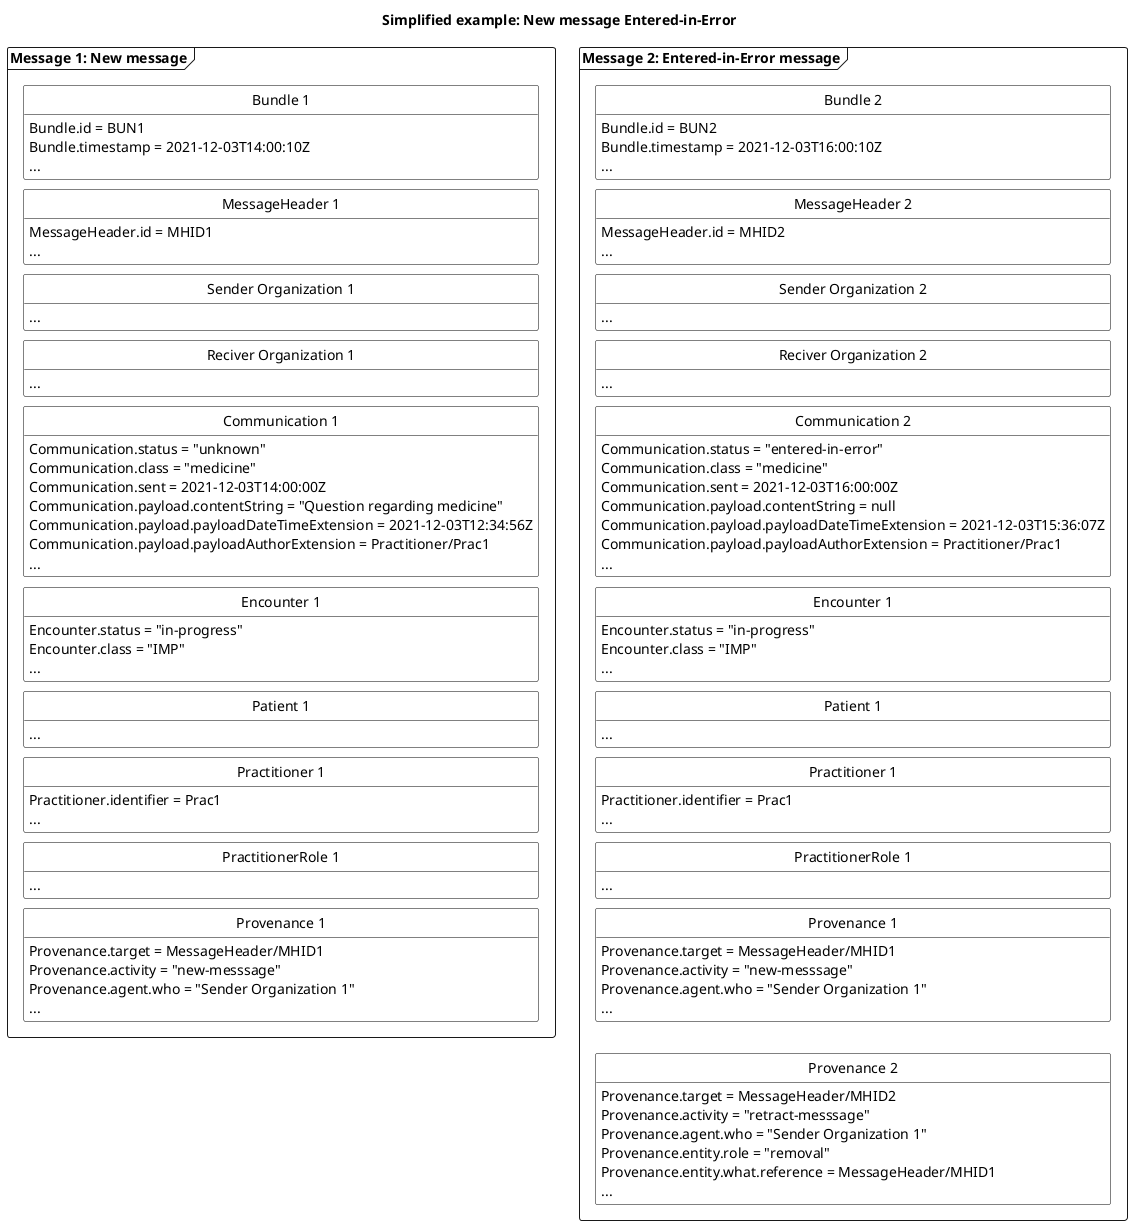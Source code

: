 @startuml CCNewMessageEnteredInError

'layout
skinparam class {
    BackgroundColor White
    BorderColor Black
    ArrowColor Black
  }
hide circle
hide empty members
skinparam SameClassWidth true
skinparam Ranksep 10


'title
title Simplified example: New message Entered-in-Error

'Message 1: New message
package "Message 1: New message" as new <<Frame>>{
    class "Bundle 1" as newB {
        Bundle.id = BUN1
        Bundle.timestamp = 2021-12-03T14:00:10Z
        ...
    }
    class "MessageHeader 1" as newMH{
        MessageHeader.id = MHID1
        ...
    }
    class "Sender Organization 1" as newSOrg{
        ...
    }
    class "Reciver Organization 1" as newROrg{
        ...
    }
    class "Communication 1" as newCom{
        Communication.status = "unknown"
        Communication.class = "medicine"
        Communication.sent = 2021-12-03T14:00:00Z
        Communication.payload.contentString = "Question regarding medicine"
        Communication.payload.payloadDateTimeExtension = 2021-12-03T12:34:56Z
        Communication.payload.payloadAuthorExtension = Practitioner/Prac1
        ...
    }
    class "Encounter 1" as newENC{
        Encounter.status = "in-progress"
        Encounter.class = "IMP"
        ...
    }
    class "Patient 1" as newPT{
        ...
    }
    class "Practitioner 1" as newPrac{
        Practitioner.identifier = Prac1
        ...
    }
    class "PractitionerRole 1" as newPracR{
        ...
    }
    class "Provenance 1" as newPRO{
        Provenance.target = MessageHeader/MHID1
        Provenance.activity = "new-messsage"
        Provenance.agent.who = "Sender Organization 1"
        ...
    }

newB -[hidden]- newMH
newMH -[hidden]- newSOrg
newSOrg-[hidden]-newROrg
newROrg-[hidden]-newCom
newCom -[hidden]- newENC
newENC-[hidden]-newPT
newPT-[hidden]-newPrac
newPrac-[hidden]-newPracR
newPracR-[hidden]-newPRO



}

'Message 2: Entered in Error message
package "Message 2: Entered-in-Error message" as error <<Frame>>{
    class "Bundle 2" as errorB {
        Bundle.id = BUN2
        Bundle.timestamp = 2021-12-03T16:00:10Z
        ...
    }
    class "MessageHeader 2" as errorMH{
        MessageHeader.id = MHID2
        ...
    }
    class "Sender Organization 2" as errorSOrg{
        ...
    }
    class "Reciver Organization 2" as errorROrg{
        ...
    }
    class "Communication 2" as newerrorCom{
        Communication.status = "entered-in-error"
        Communication.class = "medicine"
        Communication.sent = 2021-12-03T16:00:00Z
        Communication.payload.contentString = null
        Communication.payload.payloadDateTimeExtension = 2021-12-03T15:36:07Z
        Communication.payload.payloadAuthorExtension = Practitioner/Prac1
        ...
    }
    class "Encounter 1" as newerrorENC{
        Encounter.status = "in-progress"
        Encounter.class = "IMP"
        ...
    }
    class "Patient 1" as newerrorPT{
        ...
    }
    class "Practitioner 1" as newerrorPrac{
        Practitioner.identifier = Prac1
        ...
    }
    class "PractitionerRole 1" as newerrorPracR{
        ...
    }
    class "Provenance 1" as newerrorPRO{
        Provenance.target = MessageHeader/MHID1
        Provenance.activity = "new-messsage"
        Provenance.agent.who = "Sender Organization 1"
        ...
    }
    class "Provenance 2" as errorPRO{
        Provenance.target = MessageHeader/MHID2
        Provenance.activity = "retract-messsage"
        Provenance.agent.who = "Sender Organization 1"
        Provenance.entity.role = "removal"
        Provenance.entity.what.reference = MessageHeader/MHID1
        ...
    }

errorB -[hidden]- errorMH
errorMH -[hidden]- errorSOrg
errorSOrg-[hidden]-errorROrg
errorROrg-[hidden]-newerrorCom
newerrorCom -[hidden]- newerrorENC
newerrorENC-[hidden]-newerrorPT
newerrorPT-[hidden]-newerrorPrac
newerrorPrac-[hidden]-newerrorPracR
newerrorPracR-[hidden]-newerrorPRO
newerrorPRO-[hidden]-errorPRO



}

' pile mellem de to beskeder
' admit --> finished


@enduml







